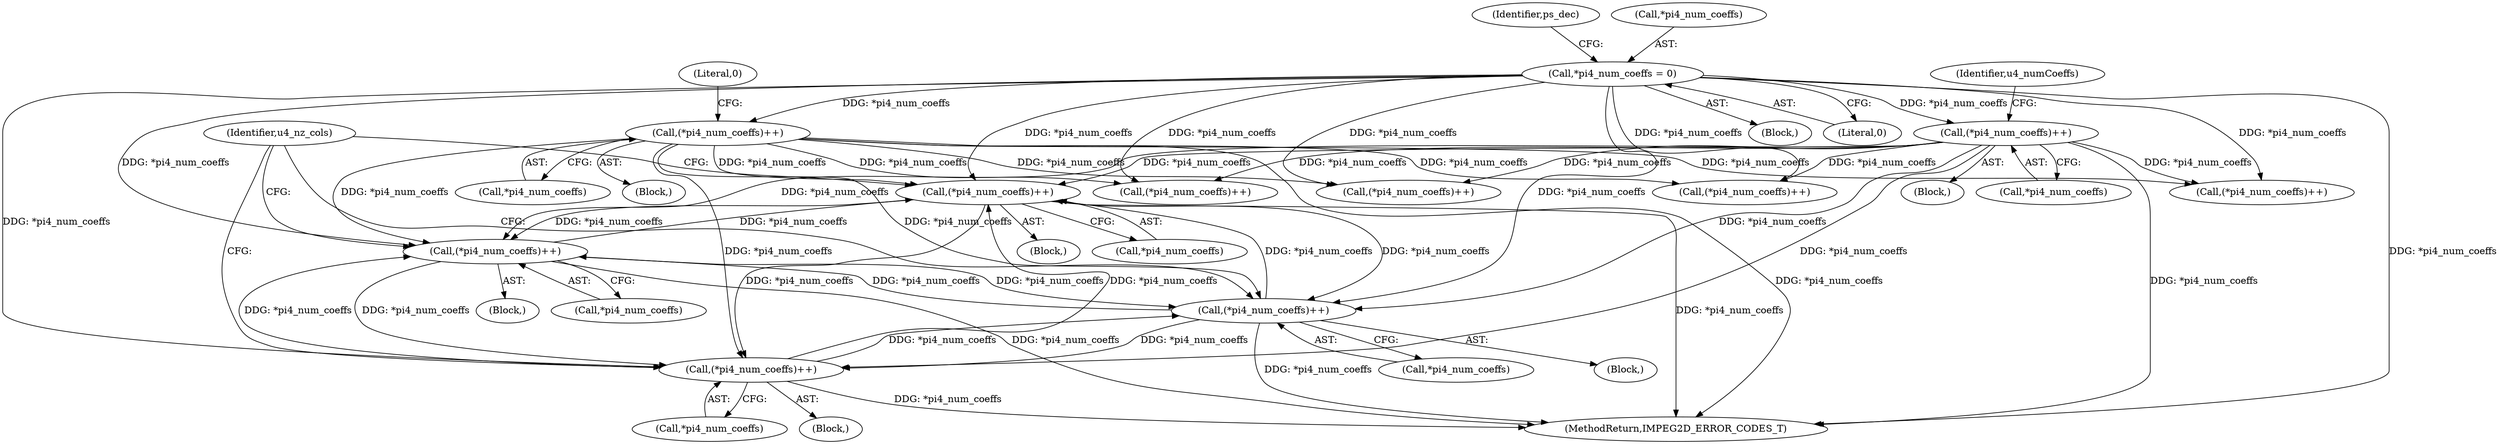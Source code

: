 digraph "0_Android_227c1f829127405e21dab1664393050c652ef71e@pointer" {
"1000925" [label="(Call,(*pi4_num_coeffs)++)"];
"1000187" [label="(Call,*pi4_num_coeffs = 0)"];
"1000372" [label="(Call,(*pi4_num_coeffs)++)"];
"1000984" [label="(Call,(*pi4_num_coeffs)++)"];
"1000925" [label="(Call,(*pi4_num_coeffs)++)"];
"1000319" [label="(Call,(*pi4_num_coeffs)++)"];
"1001054" [label="(Call,(*pi4_num_coeffs)++)"];
"1000828" [label="(Call,(*pi4_num_coeffs)++)"];
"1000372" [label="(Call,(*pi4_num_coeffs)++)"];
"1000985" [label="(Call,*pi4_num_coeffs)"];
"1000193" [label="(Identifier,ps_dec)"];
"1000933" [label="(Block,)"];
"1000926" [label="(Call,*pi4_num_coeffs)"];
"1000213" [label="(Block,)"];
"1000324" [label="(Literal,0)"];
"1000829" [label="(Call,*pi4_num_coeffs)"];
"1000165" [label="(Block,)"];
"1000925" [label="(Call,(*pi4_num_coeffs)++)"];
"1000373" [label="(Call,*pi4_num_coeffs)"];
"1000854" [label="(Block,)"];
"1000984" [label="(Call,(*pi4_num_coeffs)++)"];
"1001055" [label="(Call,*pi4_num_coeffs)"];
"1000657" [label="(Call,(*pi4_num_coeffs)++)"];
"1000828" [label="(Call,(*pi4_num_coeffs)++)"];
"1001058" [label="(Identifier,u4_nz_cols)"];
"1000988" [label="(Block,)"];
"1000727" [label="(Call,(*pi4_num_coeffs)++)"];
"1001054" [label="(Call,(*pi4_num_coeffs)++)"];
"1000190" [label="(Literal,0)"];
"1000343" [label="(Block,)"];
"1001092" [label="(MethodReturn,IMPEG2D_ERROR_CODES_T)"];
"1000188" [label="(Call,*pi4_num_coeffs)"];
"1000187" [label="(Call,*pi4_num_coeffs = 0)"];
"1000319" [label="(Call,(*pi4_num_coeffs)++)"];
"1000376" [label="(Identifier,u4_numCoeffs)"];
"1000798" [label="(Block,)"];
"1000320" [label="(Call,*pi4_num_coeffs)"];
"1000598" [label="(Call,(*pi4_num_coeffs)++)"];
"1000488" [label="(Call,(*pi4_num_coeffs)++)"];
"1000925" -> "1000854"  [label="AST: "];
"1000925" -> "1000926"  [label="CFG: "];
"1000926" -> "1000925"  [label="AST: "];
"1001058" -> "1000925"  [label="CFG: "];
"1000925" -> "1001092"  [label="DDG: *pi4_num_coeffs"];
"1000925" -> "1000828"  [label="DDG: *pi4_num_coeffs"];
"1000187" -> "1000925"  [label="DDG: *pi4_num_coeffs"];
"1000372" -> "1000925"  [label="DDG: *pi4_num_coeffs"];
"1000984" -> "1000925"  [label="DDG: *pi4_num_coeffs"];
"1000319" -> "1000925"  [label="DDG: *pi4_num_coeffs"];
"1001054" -> "1000925"  [label="DDG: *pi4_num_coeffs"];
"1000828" -> "1000925"  [label="DDG: *pi4_num_coeffs"];
"1000925" -> "1000984"  [label="DDG: *pi4_num_coeffs"];
"1000925" -> "1001054"  [label="DDG: *pi4_num_coeffs"];
"1000187" -> "1000165"  [label="AST: "];
"1000187" -> "1000190"  [label="CFG: "];
"1000188" -> "1000187"  [label="AST: "];
"1000190" -> "1000187"  [label="AST: "];
"1000193" -> "1000187"  [label="CFG: "];
"1000187" -> "1001092"  [label="DDG: *pi4_num_coeffs"];
"1000187" -> "1000319"  [label="DDG: *pi4_num_coeffs"];
"1000187" -> "1000372"  [label="DDG: *pi4_num_coeffs"];
"1000187" -> "1000488"  [label="DDG: *pi4_num_coeffs"];
"1000187" -> "1000598"  [label="DDG: *pi4_num_coeffs"];
"1000187" -> "1000657"  [label="DDG: *pi4_num_coeffs"];
"1000187" -> "1000727"  [label="DDG: *pi4_num_coeffs"];
"1000187" -> "1000828"  [label="DDG: *pi4_num_coeffs"];
"1000187" -> "1000984"  [label="DDG: *pi4_num_coeffs"];
"1000187" -> "1001054"  [label="DDG: *pi4_num_coeffs"];
"1000372" -> "1000343"  [label="AST: "];
"1000372" -> "1000373"  [label="CFG: "];
"1000373" -> "1000372"  [label="AST: "];
"1000376" -> "1000372"  [label="CFG: "];
"1000372" -> "1001092"  [label="DDG: *pi4_num_coeffs"];
"1000372" -> "1000488"  [label="DDG: *pi4_num_coeffs"];
"1000372" -> "1000598"  [label="DDG: *pi4_num_coeffs"];
"1000372" -> "1000657"  [label="DDG: *pi4_num_coeffs"];
"1000372" -> "1000727"  [label="DDG: *pi4_num_coeffs"];
"1000372" -> "1000828"  [label="DDG: *pi4_num_coeffs"];
"1000372" -> "1000984"  [label="DDG: *pi4_num_coeffs"];
"1000372" -> "1001054"  [label="DDG: *pi4_num_coeffs"];
"1000984" -> "1000933"  [label="AST: "];
"1000984" -> "1000985"  [label="CFG: "];
"1000985" -> "1000984"  [label="AST: "];
"1001058" -> "1000984"  [label="CFG: "];
"1000984" -> "1001092"  [label="DDG: *pi4_num_coeffs"];
"1000984" -> "1000828"  [label="DDG: *pi4_num_coeffs"];
"1000319" -> "1000984"  [label="DDG: *pi4_num_coeffs"];
"1001054" -> "1000984"  [label="DDG: *pi4_num_coeffs"];
"1000828" -> "1000984"  [label="DDG: *pi4_num_coeffs"];
"1000984" -> "1001054"  [label="DDG: *pi4_num_coeffs"];
"1000319" -> "1000213"  [label="AST: "];
"1000319" -> "1000320"  [label="CFG: "];
"1000320" -> "1000319"  [label="AST: "];
"1000324" -> "1000319"  [label="CFG: "];
"1000319" -> "1001092"  [label="DDG: *pi4_num_coeffs"];
"1000319" -> "1000488"  [label="DDG: *pi4_num_coeffs"];
"1000319" -> "1000598"  [label="DDG: *pi4_num_coeffs"];
"1000319" -> "1000657"  [label="DDG: *pi4_num_coeffs"];
"1000319" -> "1000727"  [label="DDG: *pi4_num_coeffs"];
"1000319" -> "1000828"  [label="DDG: *pi4_num_coeffs"];
"1000319" -> "1001054"  [label="DDG: *pi4_num_coeffs"];
"1001054" -> "1000988"  [label="AST: "];
"1001054" -> "1001055"  [label="CFG: "];
"1001055" -> "1001054"  [label="AST: "];
"1001058" -> "1001054"  [label="CFG: "];
"1001054" -> "1001092"  [label="DDG: *pi4_num_coeffs"];
"1001054" -> "1000828"  [label="DDG: *pi4_num_coeffs"];
"1000828" -> "1001054"  [label="DDG: *pi4_num_coeffs"];
"1000828" -> "1000798"  [label="AST: "];
"1000828" -> "1000829"  [label="CFG: "];
"1000829" -> "1000828"  [label="AST: "];
"1001058" -> "1000828"  [label="CFG: "];
"1000828" -> "1001092"  [label="DDG: *pi4_num_coeffs"];
}
